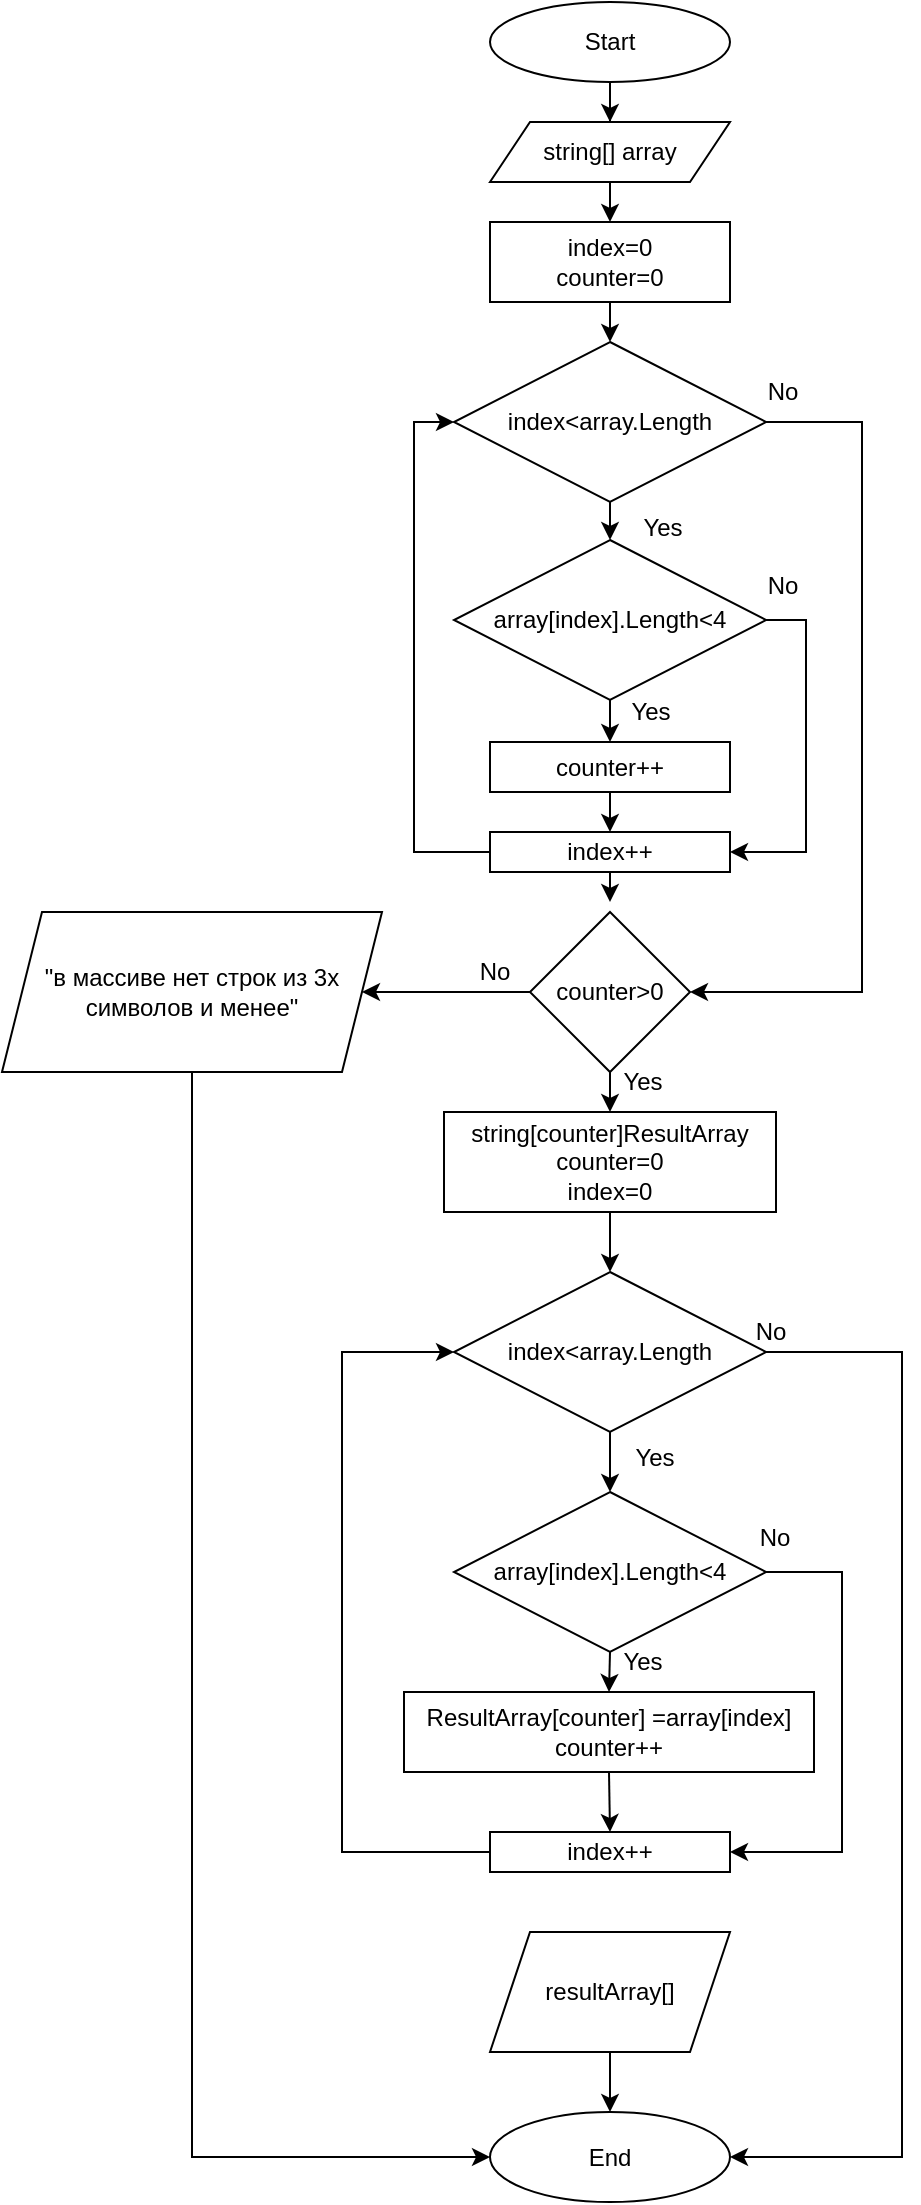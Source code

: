 <mxfile version="21.3.7" type="device">
  <diagram name="Страница 1" id="xG9S1LEQsfOSXKWjndu7">
    <mxGraphModel dx="794" dy="740" grid="1" gridSize="10" guides="1" tooltips="1" connect="1" arrows="1" fold="1" page="1" pageScale="1" pageWidth="827" pageHeight="1169" math="0" shadow="0">
      <root>
        <mxCell id="0" />
        <mxCell id="1" parent="0" />
        <mxCell id="6ofKbNiDNibnKtttkT18-8" value="" style="edgeStyle=orthogonalEdgeStyle;rounded=0;orthogonalLoop=1;jettySize=auto;html=1;" edge="1" parent="1" source="6ofKbNiDNibnKtttkT18-1" target="6ofKbNiDNibnKtttkT18-3">
          <mxGeometry relative="1" as="geometry" />
        </mxCell>
        <mxCell id="6ofKbNiDNibnKtttkT18-1" value="Start" style="ellipse;whiteSpace=wrap;html=1;" vertex="1" parent="1">
          <mxGeometry x="354" y="20" width="120" height="40" as="geometry" />
        </mxCell>
        <mxCell id="6ofKbNiDNibnKtttkT18-10" style="edgeStyle=orthogonalEdgeStyle;rounded=0;orthogonalLoop=1;jettySize=auto;html=1;exitX=0.5;exitY=1;exitDx=0;exitDy=0;entryX=0.5;entryY=0;entryDx=0;entryDy=0;" edge="1" parent="1" source="6ofKbNiDNibnKtttkT18-2" target="6ofKbNiDNibnKtttkT18-4">
          <mxGeometry relative="1" as="geometry" />
        </mxCell>
        <mxCell id="6ofKbNiDNibnKtttkT18-2" value="index=0&lt;br&gt;counter=0" style="rounded=0;whiteSpace=wrap;html=1;" vertex="1" parent="1">
          <mxGeometry x="354" y="130" width="120" height="40" as="geometry" />
        </mxCell>
        <mxCell id="6ofKbNiDNibnKtttkT18-9" style="edgeStyle=orthogonalEdgeStyle;rounded=0;orthogonalLoop=1;jettySize=auto;html=1;exitX=0.5;exitY=1;exitDx=0;exitDy=0;entryX=0.5;entryY=0;entryDx=0;entryDy=0;" edge="1" parent="1" source="6ofKbNiDNibnKtttkT18-3" target="6ofKbNiDNibnKtttkT18-2">
          <mxGeometry relative="1" as="geometry" />
        </mxCell>
        <mxCell id="6ofKbNiDNibnKtttkT18-3" value="string[] array" style="shape=parallelogram;perimeter=parallelogramPerimeter;whiteSpace=wrap;html=1;fixedSize=1;" vertex="1" parent="1">
          <mxGeometry x="354" y="80" width="120" height="30" as="geometry" />
        </mxCell>
        <mxCell id="6ofKbNiDNibnKtttkT18-11" style="edgeStyle=orthogonalEdgeStyle;rounded=0;orthogonalLoop=1;jettySize=auto;html=1;exitX=0.5;exitY=1;exitDx=0;exitDy=0;entryX=0.5;entryY=0;entryDx=0;entryDy=0;" edge="1" parent="1" source="6ofKbNiDNibnKtttkT18-4" target="6ofKbNiDNibnKtttkT18-6">
          <mxGeometry relative="1" as="geometry" />
        </mxCell>
        <mxCell id="6ofKbNiDNibnKtttkT18-20" style="edgeStyle=orthogonalEdgeStyle;rounded=0;orthogonalLoop=1;jettySize=auto;html=1;exitX=1;exitY=0.5;exitDx=0;exitDy=0;entryX=1;entryY=0.5;entryDx=0;entryDy=0;" edge="1" parent="1" source="6ofKbNiDNibnKtttkT18-4" target="6ofKbNiDNibnKtttkT18-22">
          <mxGeometry relative="1" as="geometry">
            <mxPoint x="550" y="600" as="targetPoint" />
            <Array as="points">
              <mxPoint x="540" y="230" />
              <mxPoint x="540" y="515" />
            </Array>
          </mxGeometry>
        </mxCell>
        <mxCell id="6ofKbNiDNibnKtttkT18-4" value="index&amp;lt;array.Length" style="rhombus;whiteSpace=wrap;html=1;" vertex="1" parent="1">
          <mxGeometry x="336" y="190" width="156" height="80" as="geometry" />
        </mxCell>
        <mxCell id="6ofKbNiDNibnKtttkT18-12" style="edgeStyle=orthogonalEdgeStyle;rounded=0;orthogonalLoop=1;jettySize=auto;html=1;exitX=0.5;exitY=1;exitDx=0;exitDy=0;entryX=0.5;entryY=0;entryDx=0;entryDy=0;" edge="1" parent="1" source="6ofKbNiDNibnKtttkT18-6" target="6ofKbNiDNibnKtttkT18-7">
          <mxGeometry relative="1" as="geometry" />
        </mxCell>
        <mxCell id="6ofKbNiDNibnKtttkT18-17" style="edgeStyle=orthogonalEdgeStyle;rounded=0;orthogonalLoop=1;jettySize=auto;html=1;exitX=1;exitY=0.5;exitDx=0;exitDy=0;entryX=1;entryY=0.5;entryDx=0;entryDy=0;" edge="1" parent="1" source="6ofKbNiDNibnKtttkT18-6" target="6ofKbNiDNibnKtttkT18-15">
          <mxGeometry relative="1" as="geometry" />
        </mxCell>
        <mxCell id="6ofKbNiDNibnKtttkT18-6" value="array[index].Length&amp;lt;4" style="rhombus;whiteSpace=wrap;html=1;" vertex="1" parent="1">
          <mxGeometry x="336" y="289" width="156" height="80" as="geometry" />
        </mxCell>
        <mxCell id="6ofKbNiDNibnKtttkT18-16" style="edgeStyle=orthogonalEdgeStyle;rounded=0;orthogonalLoop=1;jettySize=auto;html=1;exitX=0.5;exitY=1;exitDx=0;exitDy=0;entryX=0.5;entryY=0;entryDx=0;entryDy=0;" edge="1" parent="1" source="6ofKbNiDNibnKtttkT18-7" target="6ofKbNiDNibnKtttkT18-15">
          <mxGeometry relative="1" as="geometry" />
        </mxCell>
        <mxCell id="6ofKbNiDNibnKtttkT18-7" value="counter++" style="rounded=0;whiteSpace=wrap;html=1;" vertex="1" parent="1">
          <mxGeometry x="354" y="390" width="120" height="25" as="geometry" />
        </mxCell>
        <mxCell id="6ofKbNiDNibnKtttkT18-13" value="Yes" style="text;html=1;align=center;verticalAlign=middle;resizable=0;points=[];autosize=1;strokeColor=none;fillColor=none;" vertex="1" parent="1">
          <mxGeometry x="420" y="268" width="40" height="30" as="geometry" />
        </mxCell>
        <mxCell id="6ofKbNiDNibnKtttkT18-14" value="Yes" style="text;html=1;align=center;verticalAlign=middle;resizable=0;points=[];autosize=1;strokeColor=none;fillColor=none;" vertex="1" parent="1">
          <mxGeometry x="414" y="360" width="40" height="30" as="geometry" />
        </mxCell>
        <mxCell id="6ofKbNiDNibnKtttkT18-19" style="edgeStyle=orthogonalEdgeStyle;rounded=0;orthogonalLoop=1;jettySize=auto;html=1;exitX=0;exitY=0.5;exitDx=0;exitDy=0;entryX=0;entryY=0.5;entryDx=0;entryDy=0;" edge="1" parent="1" source="6ofKbNiDNibnKtttkT18-15" target="6ofKbNiDNibnKtttkT18-4">
          <mxGeometry relative="1" as="geometry" />
        </mxCell>
        <mxCell id="6ofKbNiDNibnKtttkT18-46" style="edgeStyle=orthogonalEdgeStyle;rounded=0;orthogonalLoop=1;jettySize=auto;html=1;exitX=0.5;exitY=1;exitDx=0;exitDy=0;" edge="1" parent="1" source="6ofKbNiDNibnKtttkT18-15">
          <mxGeometry relative="1" as="geometry">
            <mxPoint x="414" y="470" as="targetPoint" />
          </mxGeometry>
        </mxCell>
        <mxCell id="6ofKbNiDNibnKtttkT18-15" value="index++" style="rounded=0;whiteSpace=wrap;html=1;" vertex="1" parent="1">
          <mxGeometry x="354" y="435" width="120" height="20" as="geometry" />
        </mxCell>
        <mxCell id="6ofKbNiDNibnKtttkT18-18" value="No" style="text;html=1;align=center;verticalAlign=middle;resizable=0;points=[];autosize=1;strokeColor=none;fillColor=none;" vertex="1" parent="1">
          <mxGeometry x="480" y="297" width="40" height="30" as="geometry" />
        </mxCell>
        <mxCell id="6ofKbNiDNibnKtttkT18-38" style="edgeStyle=orthogonalEdgeStyle;rounded=0;orthogonalLoop=1;jettySize=auto;html=1;exitX=0.5;exitY=1;exitDx=0;exitDy=0;entryX=0.5;entryY=0;entryDx=0;entryDy=0;" edge="1" parent="1" source="6ofKbNiDNibnKtttkT18-22" target="6ofKbNiDNibnKtttkT18-24">
          <mxGeometry relative="1" as="geometry" />
        </mxCell>
        <mxCell id="6ofKbNiDNibnKtttkT18-47" style="edgeStyle=orthogonalEdgeStyle;rounded=0;orthogonalLoop=1;jettySize=auto;html=1;exitX=0;exitY=0.5;exitDx=0;exitDy=0;" edge="1" parent="1" source="6ofKbNiDNibnKtttkT18-22" target="6ofKbNiDNibnKtttkT18-41">
          <mxGeometry relative="1" as="geometry" />
        </mxCell>
        <mxCell id="6ofKbNiDNibnKtttkT18-22" value="counter&amp;gt;0" style="rhombus;whiteSpace=wrap;html=1;" vertex="1" parent="1">
          <mxGeometry x="374" y="475" width="80" height="80" as="geometry" />
        </mxCell>
        <mxCell id="6ofKbNiDNibnKtttkT18-23" value="No" style="text;html=1;align=center;verticalAlign=middle;resizable=0;points=[];autosize=1;strokeColor=none;fillColor=none;" vertex="1" parent="1">
          <mxGeometry x="480" y="200" width="40" height="30" as="geometry" />
        </mxCell>
        <mxCell id="6ofKbNiDNibnKtttkT18-39" style="edgeStyle=orthogonalEdgeStyle;rounded=0;orthogonalLoop=1;jettySize=auto;html=1;exitX=0.5;exitY=1;exitDx=0;exitDy=0;entryX=0.5;entryY=0;entryDx=0;entryDy=0;" edge="1" parent="1" source="6ofKbNiDNibnKtttkT18-24" target="6ofKbNiDNibnKtttkT18-26">
          <mxGeometry relative="1" as="geometry">
            <mxPoint x="414" y="645" as="targetPoint" />
          </mxGeometry>
        </mxCell>
        <mxCell id="6ofKbNiDNibnKtttkT18-24" value="string[counter]ResultArray&lt;br&gt;counter=0&lt;br&gt;index=0" style="rounded=0;whiteSpace=wrap;html=1;" vertex="1" parent="1">
          <mxGeometry x="331" y="575" width="166" height="50" as="geometry" />
        </mxCell>
        <mxCell id="6ofKbNiDNibnKtttkT18-25" style="edgeStyle=orthogonalEdgeStyle;rounded=0;orthogonalLoop=1;jettySize=auto;html=1;exitX=0.5;exitY=1;exitDx=0;exitDy=0;entryX=0.5;entryY=0;entryDx=0;entryDy=0;" edge="1" parent="1" source="6ofKbNiDNibnKtttkT18-26" target="6ofKbNiDNibnKtttkT18-29">
          <mxGeometry relative="1" as="geometry" />
        </mxCell>
        <mxCell id="6ofKbNiDNibnKtttkT18-50" style="edgeStyle=orthogonalEdgeStyle;rounded=0;orthogonalLoop=1;jettySize=auto;html=1;exitX=1;exitY=0.5;exitDx=0;exitDy=0;entryX=1;entryY=0.5;entryDx=0;entryDy=0;" edge="1" parent="1" source="6ofKbNiDNibnKtttkT18-26" target="6ofKbNiDNibnKtttkT18-45">
          <mxGeometry relative="1" as="geometry">
            <Array as="points">
              <mxPoint x="560" y="695" />
              <mxPoint x="560" y="1098" />
            </Array>
          </mxGeometry>
        </mxCell>
        <mxCell id="6ofKbNiDNibnKtttkT18-26" value="index&amp;lt;array.Length" style="rhombus;whiteSpace=wrap;html=1;" vertex="1" parent="1">
          <mxGeometry x="336" y="655" width="156" height="80" as="geometry" />
        </mxCell>
        <mxCell id="6ofKbNiDNibnKtttkT18-27" style="edgeStyle=orthogonalEdgeStyle;rounded=0;orthogonalLoop=1;jettySize=auto;html=1;exitX=0.5;exitY=1;exitDx=0;exitDy=0;entryX=0.5;entryY=0;entryDx=0;entryDy=0;" edge="1" parent="1" source="6ofKbNiDNibnKtttkT18-29" target="6ofKbNiDNibnKtttkT18-31">
          <mxGeometry relative="1" as="geometry" />
        </mxCell>
        <mxCell id="6ofKbNiDNibnKtttkT18-28" style="edgeStyle=orthogonalEdgeStyle;rounded=0;orthogonalLoop=1;jettySize=auto;html=1;exitX=1;exitY=0.5;exitDx=0;exitDy=0;entryX=1;entryY=0.5;entryDx=0;entryDy=0;" edge="1" parent="1" source="6ofKbNiDNibnKtttkT18-29" target="6ofKbNiDNibnKtttkT18-35">
          <mxGeometry relative="1" as="geometry">
            <Array as="points">
              <mxPoint x="530" y="805" />
              <mxPoint x="530" y="945" />
            </Array>
          </mxGeometry>
        </mxCell>
        <mxCell id="6ofKbNiDNibnKtttkT18-29" value="array[index].Length&amp;lt;4" style="rhombus;whiteSpace=wrap;html=1;" vertex="1" parent="1">
          <mxGeometry x="336" y="765" width="156" height="80" as="geometry" />
        </mxCell>
        <mxCell id="6ofKbNiDNibnKtttkT18-30" style="edgeStyle=orthogonalEdgeStyle;rounded=0;orthogonalLoop=1;jettySize=auto;html=1;exitX=0.5;exitY=1;exitDx=0;exitDy=0;entryX=0.5;entryY=0;entryDx=0;entryDy=0;" edge="1" parent="1" source="6ofKbNiDNibnKtttkT18-31" target="6ofKbNiDNibnKtttkT18-35">
          <mxGeometry relative="1" as="geometry" />
        </mxCell>
        <mxCell id="6ofKbNiDNibnKtttkT18-31" value="ResultArray[counter] =array[index]&lt;br&gt;counter++" style="rounded=0;whiteSpace=wrap;html=1;" vertex="1" parent="1">
          <mxGeometry x="311" y="865" width="205" height="40" as="geometry" />
        </mxCell>
        <mxCell id="6ofKbNiDNibnKtttkT18-32" value="Yes" style="text;html=1;align=center;verticalAlign=middle;resizable=0;points=[];autosize=1;strokeColor=none;fillColor=none;" vertex="1" parent="1">
          <mxGeometry x="416" y="733" width="40" height="30" as="geometry" />
        </mxCell>
        <mxCell id="6ofKbNiDNibnKtttkT18-33" value="Yes" style="text;html=1;align=center;verticalAlign=middle;resizable=0;points=[];autosize=1;strokeColor=none;fillColor=none;" vertex="1" parent="1">
          <mxGeometry x="410" y="835" width="40" height="30" as="geometry" />
        </mxCell>
        <mxCell id="6ofKbNiDNibnKtttkT18-34" style="edgeStyle=orthogonalEdgeStyle;rounded=0;orthogonalLoop=1;jettySize=auto;html=1;exitX=0;exitY=0.5;exitDx=0;exitDy=0;entryX=0;entryY=0.5;entryDx=0;entryDy=0;" edge="1" parent="1" source="6ofKbNiDNibnKtttkT18-35" target="6ofKbNiDNibnKtttkT18-26">
          <mxGeometry relative="1" as="geometry">
            <Array as="points">
              <mxPoint x="280" y="945" />
              <mxPoint x="280" y="695" />
            </Array>
          </mxGeometry>
        </mxCell>
        <mxCell id="6ofKbNiDNibnKtttkT18-35" value="index++" style="rounded=0;whiteSpace=wrap;html=1;" vertex="1" parent="1">
          <mxGeometry x="354" y="935" width="120" height="20" as="geometry" />
        </mxCell>
        <mxCell id="6ofKbNiDNibnKtttkT18-36" value="No" style="text;html=1;align=center;verticalAlign=middle;resizable=0;points=[];autosize=1;strokeColor=none;fillColor=none;" vertex="1" parent="1">
          <mxGeometry x="476" y="773" width="40" height="30" as="geometry" />
        </mxCell>
        <mxCell id="6ofKbNiDNibnKtttkT18-37" value="No" style="text;html=1;align=center;verticalAlign=middle;resizable=0;points=[];autosize=1;strokeColor=none;fillColor=none;" vertex="1" parent="1">
          <mxGeometry x="474" y="670" width="40" height="30" as="geometry" />
        </mxCell>
        <mxCell id="6ofKbNiDNibnKtttkT18-40" value="Yes" style="text;html=1;align=center;verticalAlign=middle;resizable=0;points=[];autosize=1;strokeColor=none;fillColor=none;" vertex="1" parent="1">
          <mxGeometry x="410" y="545" width="40" height="30" as="geometry" />
        </mxCell>
        <mxCell id="6ofKbNiDNibnKtttkT18-48" style="edgeStyle=orthogonalEdgeStyle;rounded=0;orthogonalLoop=1;jettySize=auto;html=1;exitX=0.5;exitY=1;exitDx=0;exitDy=0;entryX=0;entryY=0.5;entryDx=0;entryDy=0;" edge="1" parent="1" source="6ofKbNiDNibnKtttkT18-41" target="6ofKbNiDNibnKtttkT18-45">
          <mxGeometry relative="1" as="geometry" />
        </mxCell>
        <mxCell id="6ofKbNiDNibnKtttkT18-41" value="&quot;в массиве нет строк из 3х символов и менее&quot;" style="shape=parallelogram;perimeter=parallelogramPerimeter;whiteSpace=wrap;html=1;fixedSize=1;" vertex="1" parent="1">
          <mxGeometry x="110" y="475" width="190" height="80" as="geometry" />
        </mxCell>
        <mxCell id="6ofKbNiDNibnKtttkT18-44" style="edgeStyle=orthogonalEdgeStyle;rounded=0;orthogonalLoop=1;jettySize=auto;html=1;exitX=0.5;exitY=1;exitDx=0;exitDy=0;" edge="1" parent="1" source="6ofKbNiDNibnKtttkT18-42">
          <mxGeometry relative="1" as="geometry">
            <mxPoint x="414" y="1075" as="targetPoint" />
          </mxGeometry>
        </mxCell>
        <mxCell id="6ofKbNiDNibnKtttkT18-42" value="resultArray[]" style="shape=parallelogram;perimeter=parallelogramPerimeter;whiteSpace=wrap;html=1;fixedSize=1;" vertex="1" parent="1">
          <mxGeometry x="354" y="985" width="120" height="60" as="geometry" />
        </mxCell>
        <mxCell id="6ofKbNiDNibnKtttkT18-45" value="End" style="ellipse;whiteSpace=wrap;html=1;" vertex="1" parent="1">
          <mxGeometry x="354" y="1075" width="120" height="45" as="geometry" />
        </mxCell>
        <mxCell id="6ofKbNiDNibnKtttkT18-49" value="No" style="text;html=1;align=center;verticalAlign=middle;resizable=0;points=[];autosize=1;strokeColor=none;fillColor=none;" vertex="1" parent="1">
          <mxGeometry x="336" y="490" width="40" height="30" as="geometry" />
        </mxCell>
      </root>
    </mxGraphModel>
  </diagram>
</mxfile>
